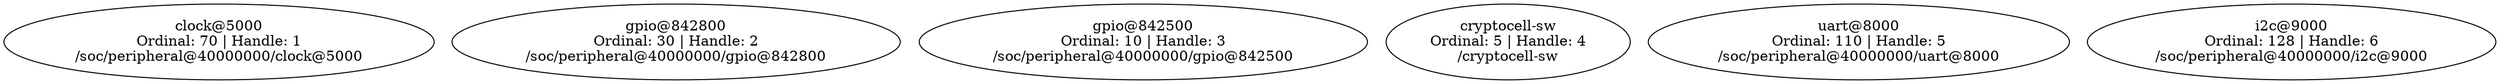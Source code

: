 // C:/MPHome/1_Project/09_CustomPrj/NORAB106_mlx90632/build/zephyr/zephyr_pre0.elf
digraph "Device dependency graph" {
	70 [label="clock@5000\nOrdinal: 70 | Handle: 1\n/soc/peripheral@40000000/clock@5000"]
	30 [label="gpio@842800\nOrdinal: 30 | Handle: 2\n/soc/peripheral@40000000/gpio@842800"]
	10 [label="gpio@842500\nOrdinal: 10 | Handle: 3\n/soc/peripheral@40000000/gpio@842500"]
	5 [label="cryptocell-sw\nOrdinal: 5 | Handle: 4\n/cryptocell-sw"]
	110 [label="uart@8000\nOrdinal: 110 | Handle: 5\n/soc/peripheral@40000000/uart@8000"]
	128 [label="i2c@9000\nOrdinal: 128 | Handle: 6\n/soc/peripheral@40000000/i2c@9000"]
}
